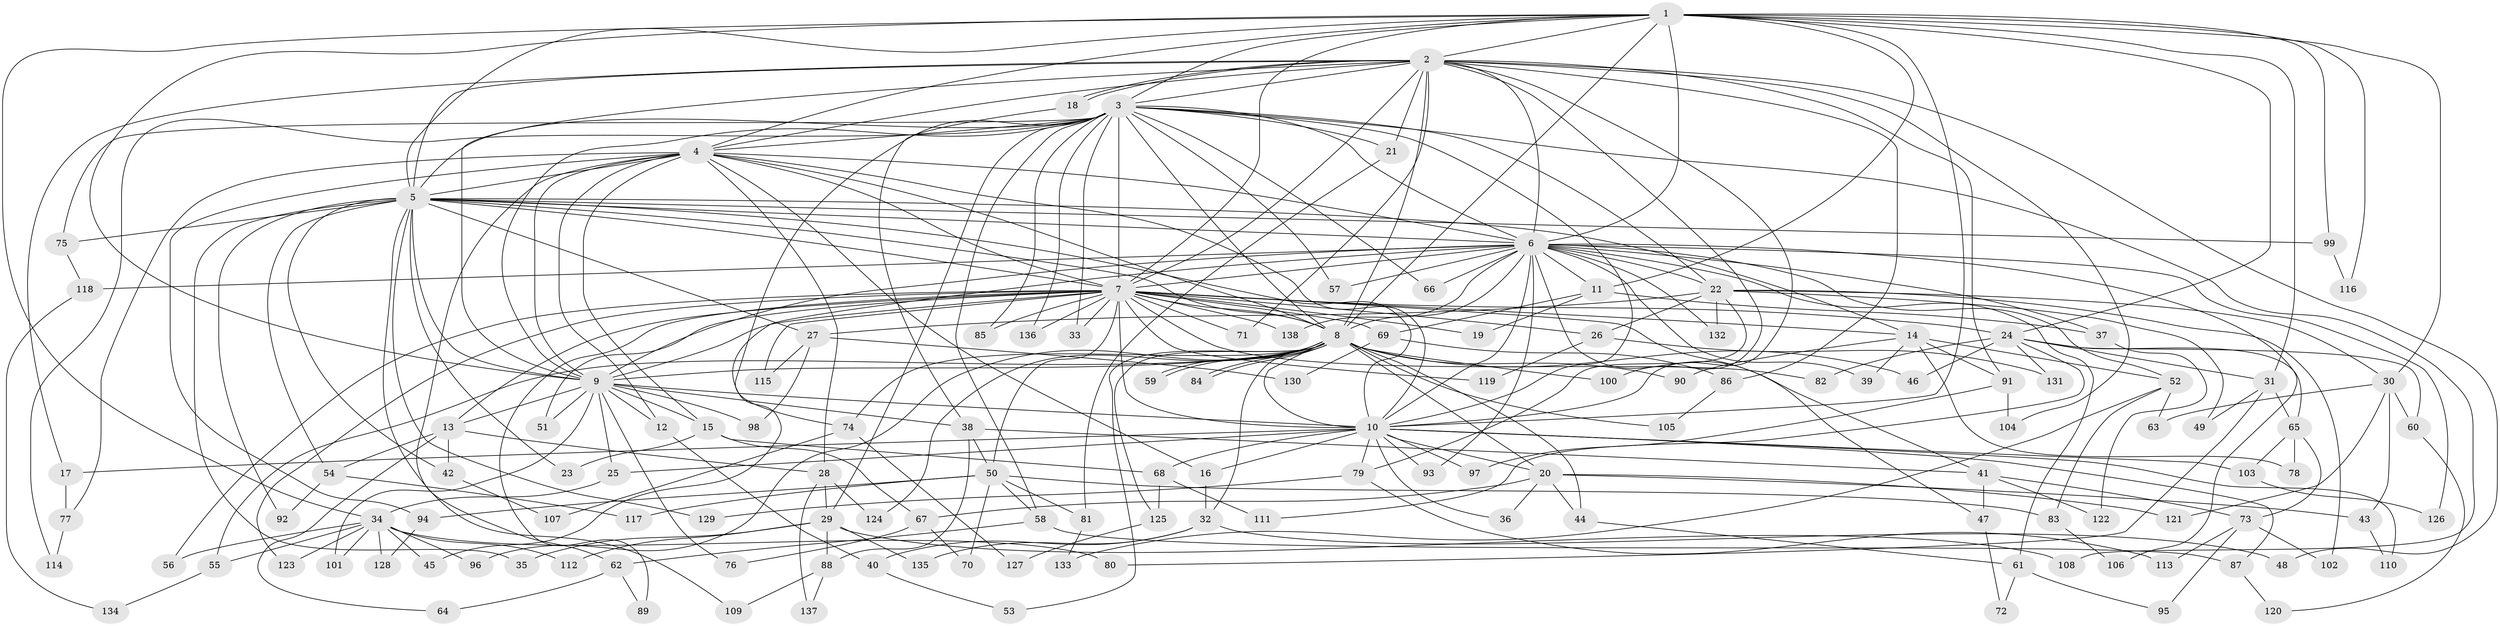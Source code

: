 // Generated by graph-tools (version 1.1) at 2025/46/03/09/25 04:46:06]
// undirected, 138 vertices, 301 edges
graph export_dot {
graph [start="1"]
  node [color=gray90,style=filled];
  1;
  2;
  3;
  4;
  5;
  6;
  7;
  8;
  9;
  10;
  11;
  12;
  13;
  14;
  15;
  16;
  17;
  18;
  19;
  20;
  21;
  22;
  23;
  24;
  25;
  26;
  27;
  28;
  29;
  30;
  31;
  32;
  33;
  34;
  35;
  36;
  37;
  38;
  39;
  40;
  41;
  42;
  43;
  44;
  45;
  46;
  47;
  48;
  49;
  50;
  51;
  52;
  53;
  54;
  55;
  56;
  57;
  58;
  59;
  60;
  61;
  62;
  63;
  64;
  65;
  66;
  67;
  68;
  69;
  70;
  71;
  72;
  73;
  74;
  75;
  76;
  77;
  78;
  79;
  80;
  81;
  82;
  83;
  84;
  85;
  86;
  87;
  88;
  89;
  90;
  91;
  92;
  93;
  94;
  95;
  96;
  97;
  98;
  99;
  100;
  101;
  102;
  103;
  104;
  105;
  106;
  107;
  108;
  109;
  110;
  111;
  112;
  113;
  114;
  115;
  116;
  117;
  118;
  119;
  120;
  121;
  122;
  123;
  124;
  125;
  126;
  127;
  128;
  129;
  130;
  131;
  132;
  133;
  134;
  135;
  136;
  137;
  138;
  1 -- 2;
  1 -- 3;
  1 -- 4;
  1 -- 5;
  1 -- 6;
  1 -- 7;
  1 -- 8;
  1 -- 9;
  1 -- 10;
  1 -- 11;
  1 -- 24;
  1 -- 30;
  1 -- 31;
  1 -- 34;
  1 -- 99;
  1 -- 116;
  2 -- 3;
  2 -- 4;
  2 -- 5;
  2 -- 6;
  2 -- 7;
  2 -- 8;
  2 -- 9;
  2 -- 10;
  2 -- 17;
  2 -- 18;
  2 -- 18;
  2 -- 21;
  2 -- 48;
  2 -- 71;
  2 -- 86;
  2 -- 91;
  2 -- 100;
  2 -- 104;
  3 -- 4;
  3 -- 5;
  3 -- 6;
  3 -- 7;
  3 -- 8;
  3 -- 9;
  3 -- 10;
  3 -- 21;
  3 -- 22;
  3 -- 29;
  3 -- 33;
  3 -- 57;
  3 -- 58;
  3 -- 66;
  3 -- 74;
  3 -- 75;
  3 -- 85;
  3 -- 108;
  3 -- 114;
  3 -- 136;
  4 -- 5;
  4 -- 6;
  4 -- 7;
  4 -- 8;
  4 -- 9;
  4 -- 10;
  4 -- 12;
  4 -- 15;
  4 -- 16;
  4 -- 28;
  4 -- 62;
  4 -- 77;
  4 -- 94;
  5 -- 6;
  5 -- 7;
  5 -- 8;
  5 -- 9;
  5 -- 10;
  5 -- 14;
  5 -- 23;
  5 -- 27;
  5 -- 35;
  5 -- 42;
  5 -- 54;
  5 -- 75;
  5 -- 92;
  5 -- 99;
  5 -- 109;
  5 -- 129;
  6 -- 7;
  6 -- 8;
  6 -- 9;
  6 -- 10;
  6 -- 11;
  6 -- 22;
  6 -- 37;
  6 -- 39;
  6 -- 45;
  6 -- 47;
  6 -- 52;
  6 -- 57;
  6 -- 61;
  6 -- 66;
  6 -- 93;
  6 -- 106;
  6 -- 118;
  6 -- 126;
  6 -- 132;
  6 -- 138;
  7 -- 8;
  7 -- 9;
  7 -- 10;
  7 -- 13;
  7 -- 14;
  7 -- 19;
  7 -- 24;
  7 -- 26;
  7 -- 33;
  7 -- 41;
  7 -- 50;
  7 -- 51;
  7 -- 56;
  7 -- 69;
  7 -- 71;
  7 -- 82;
  7 -- 85;
  7 -- 89;
  7 -- 115;
  7 -- 119;
  7 -- 123;
  7 -- 136;
  7 -- 138;
  8 -- 9;
  8 -- 10;
  8 -- 20;
  8 -- 32;
  8 -- 44;
  8 -- 46;
  8 -- 53;
  8 -- 55;
  8 -- 59;
  8 -- 59;
  8 -- 74;
  8 -- 84;
  8 -- 84;
  8 -- 90;
  8 -- 96;
  8 -- 100;
  8 -- 105;
  8 -- 124;
  8 -- 125;
  9 -- 10;
  9 -- 12;
  9 -- 13;
  9 -- 15;
  9 -- 25;
  9 -- 38;
  9 -- 51;
  9 -- 76;
  9 -- 98;
  9 -- 101;
  10 -- 16;
  10 -- 17;
  10 -- 20;
  10 -- 25;
  10 -- 36;
  10 -- 68;
  10 -- 79;
  10 -- 87;
  10 -- 93;
  10 -- 97;
  10 -- 103;
  10 -- 110;
  11 -- 19;
  11 -- 37;
  11 -- 69;
  12 -- 40;
  13 -- 28;
  13 -- 42;
  13 -- 54;
  13 -- 64;
  14 -- 39;
  14 -- 52;
  14 -- 78;
  14 -- 90;
  14 -- 91;
  15 -- 23;
  15 -- 67;
  15 -- 68;
  16 -- 32;
  17 -- 77;
  18 -- 38;
  20 -- 36;
  20 -- 43;
  20 -- 44;
  20 -- 67;
  20 -- 121;
  21 -- 81;
  22 -- 26;
  22 -- 27;
  22 -- 30;
  22 -- 49;
  22 -- 79;
  22 -- 102;
  22 -- 132;
  24 -- 31;
  24 -- 46;
  24 -- 60;
  24 -- 65;
  24 -- 82;
  24 -- 111;
  24 -- 131;
  25 -- 34;
  26 -- 119;
  26 -- 131;
  27 -- 98;
  27 -- 115;
  27 -- 130;
  28 -- 29;
  28 -- 124;
  28 -- 137;
  29 -- 35;
  29 -- 88;
  29 -- 108;
  29 -- 112;
  29 -- 135;
  30 -- 43;
  30 -- 60;
  30 -- 63;
  30 -- 121;
  31 -- 49;
  31 -- 65;
  31 -- 80;
  32 -- 40;
  32 -- 48;
  32 -- 135;
  34 -- 45;
  34 -- 55;
  34 -- 56;
  34 -- 80;
  34 -- 96;
  34 -- 101;
  34 -- 112;
  34 -- 123;
  34 -- 128;
  37 -- 122;
  38 -- 41;
  38 -- 50;
  38 -- 88;
  40 -- 53;
  41 -- 47;
  41 -- 73;
  41 -- 122;
  42 -- 107;
  43 -- 110;
  44 -- 61;
  47 -- 72;
  50 -- 58;
  50 -- 70;
  50 -- 81;
  50 -- 83;
  50 -- 94;
  50 -- 117;
  52 -- 63;
  52 -- 83;
  52 -- 133;
  54 -- 92;
  54 -- 117;
  55 -- 134;
  58 -- 62;
  58 -- 87;
  60 -- 120;
  61 -- 72;
  61 -- 95;
  62 -- 64;
  62 -- 89;
  65 -- 73;
  65 -- 78;
  65 -- 103;
  67 -- 70;
  67 -- 76;
  68 -- 111;
  68 -- 125;
  69 -- 86;
  69 -- 130;
  73 -- 95;
  73 -- 102;
  73 -- 113;
  74 -- 107;
  74 -- 127;
  75 -- 118;
  77 -- 114;
  79 -- 113;
  79 -- 129;
  81 -- 133;
  83 -- 106;
  86 -- 105;
  87 -- 120;
  88 -- 109;
  88 -- 137;
  91 -- 97;
  91 -- 104;
  94 -- 128;
  99 -- 116;
  103 -- 126;
  118 -- 134;
  125 -- 127;
}
